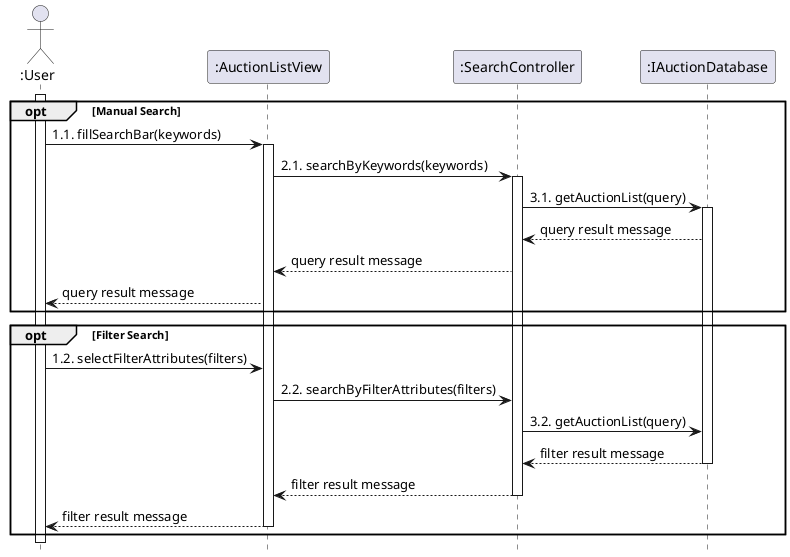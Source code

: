 @startuml UC_6
hide footbox

actor ":User" as User
participant ":AuctionListView" as AuctionView
participant ":SearchController" as SearchController
participant ":IAuctionDatabase" as Auction

User ++
opt Manual Search
    User -> AuctionView: 1.1. fillSearchBar(keywords)
    
    activate AuctionView
      AuctionView -> SearchController: 2.1. searchByKeywords(keywords)
      
      activate SearchController
        SearchController -> Auction: 3.1. getAuctionList(query)
          
          activate Auction
            Auction --> SearchController: query result message
            
        SearchController --> AuctionView: query result message
        
      AuctionView --> User: query result message
      
end

opt Filter Search
  User -> AuctionView: 1.2. selectFilterAttributes(filters)
  
  
      AuctionView -> SearchController: 2.2. searchByFilterAttributes(filters)
      
      
        SearchController -> Auction: 3.2. getAuctionList(query)
          
          
            Auction --> SearchController: filter result message
            
            
          deactivate Auction
        SearchController --> AuctionView: filter result message
        
        
      deactivate SearchController
      AuctionView --> User: filter result message
      
      
    deactivate AuctionView
end

@enduml